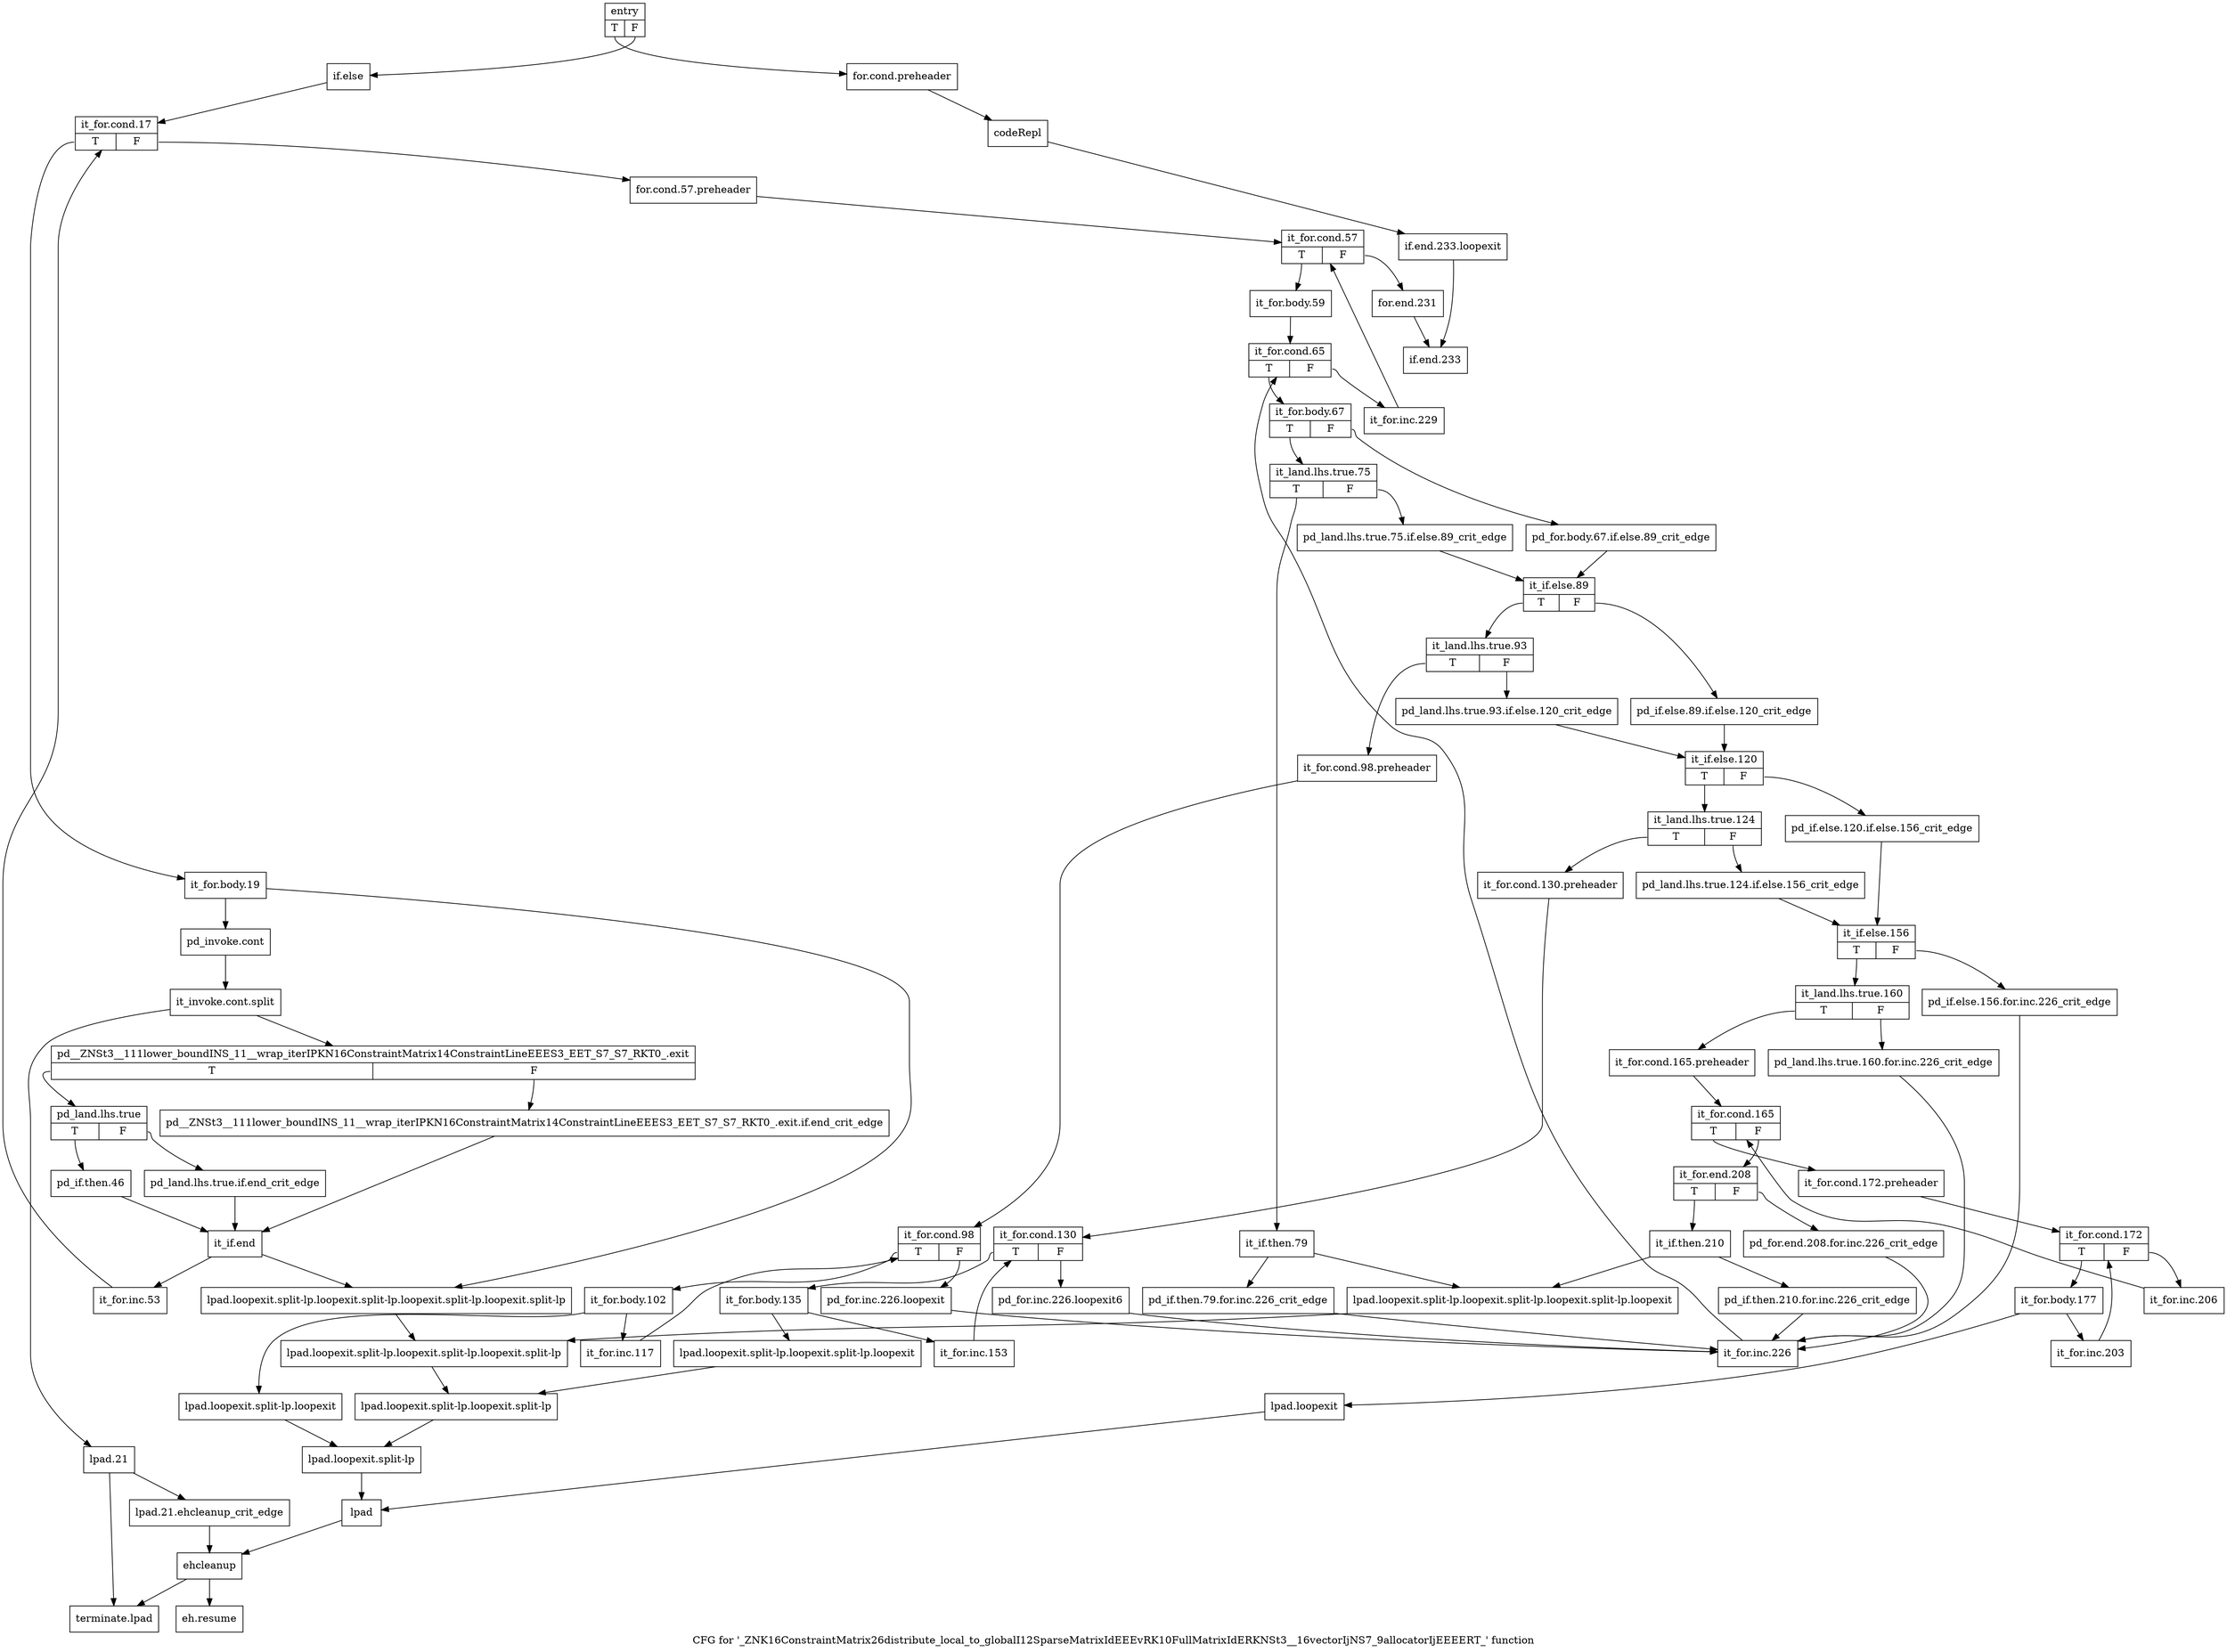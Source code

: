 digraph "CFG for '_ZNK16ConstraintMatrix26distribute_local_to_globalI12SparseMatrixIdEEEvRK10FullMatrixIdERKNSt3__16vectorIjNS7_9allocatorIjEEEERT_' function" {
	label="CFG for '_ZNK16ConstraintMatrix26distribute_local_to_globalI12SparseMatrixIdEEEvRK10FullMatrixIdERKNSt3__16vectorIjNS7_9allocatorIjEEEERT_' function";

	Node0x421c2f0 [shape=record,label="{entry|{<s0>T|<s1>F}}"];
	Node0x421c2f0:s0 -> Node0x41f0b70;
	Node0x421c2f0:s1 -> Node0x421d190;
	Node0x41f0b70 [shape=record,label="{for.cond.preheader}"];
	Node0x41f0b70 -> Node0x421d140;
	Node0x421d140 [shape=record,label="{codeRepl}"];
	Node0x421d140 -> Node0x4222e00;
	Node0x421d190 [shape=record,label="{if.else}"];
	Node0x421d190 -> Node0x421d1e0;
	Node0x421d1e0 [shape=record,label="{it_for.cond.17|{<s0>T|<s1>F}}"];
	Node0x421d1e0:s0 -> Node0x421d280;
	Node0x421d1e0:s1 -> Node0x421d230;
	Node0x421d230 [shape=record,label="{for.cond.57.preheader}"];
	Node0x421d230 -> Node0x421d8c0;
	Node0x421d280 [shape=record,label="{it_for.body.19}"];
	Node0x421d280 -> Node0x421d2d0;
	Node0x421d280 -> Node0x421d5f0;
	Node0x421d2d0 [shape=record,label="{pd_invoke.cont}"];
	Node0x421d2d0 -> Node0x9ef0340;
	Node0x9ef0340 [shape=record,label="{it_invoke.cont.split}"];
	Node0x9ef0340 -> Node0x421d320;
	Node0x9ef0340 -> Node0x421d780;
	Node0x421d320 [shape=record,label="{pd__ZNSt3__111lower_boundINS_11__wrap_iterIPKN16ConstraintMatrix14ConstraintLineEEES3_EET_S7_S7_RKT0_.exit|{<s0>T|<s1>F}}"];
	Node0x421d320:s0 -> Node0x421d3c0;
	Node0x421d320:s1 -> Node0x421d370;
	Node0x421d370 [shape=record,label="{pd__ZNSt3__111lower_boundINS_11__wrap_iterIPKN16ConstraintMatrix14ConstraintLineEEES3_EET_S7_S7_RKT0_.exit.if.end_crit_edge}"];
	Node0x421d370 -> Node0x421d820;
	Node0x421d3c0 [shape=record,label="{pd_land.lhs.true|{<s0>T|<s1>F}}"];
	Node0x421d3c0:s0 -> Node0x421d460;
	Node0x421d3c0:s1 -> Node0x421d410;
	Node0x421d410 [shape=record,label="{pd_land.lhs.true.if.end_crit_edge}"];
	Node0x421d410 -> Node0x421d820;
	Node0x421d460 [shape=record,label="{pd_if.then.46}"];
	Node0x421d460 -> Node0x421d820;
	Node0x421d4b0 [shape=record,label="{lpad.loopexit}"];
	Node0x421d4b0 -> Node0x421d730;
	Node0x421d500 [shape=record,label="{lpad.loopexit.split-lp.loopexit}"];
	Node0x421d500 -> Node0x421d6e0;
	Node0x421d550 [shape=record,label="{lpad.loopexit.split-lp.loopexit.split-lp.loopexit}"];
	Node0x421d550 -> Node0x421d690;
	Node0x421d5a0 [shape=record,label="{lpad.loopexit.split-lp.loopexit.split-lp.loopexit.split-lp.loopexit}"];
	Node0x421d5a0 -> Node0x421d640;
	Node0x421d5f0 [shape=record,label="{lpad.loopexit.split-lp.loopexit.split-lp.loopexit.split-lp.loopexit.split-lp}"];
	Node0x421d5f0 -> Node0x421d640;
	Node0x421d640 [shape=record,label="{lpad.loopexit.split-lp.loopexit.split-lp.loopexit.split-lp}"];
	Node0x421d640 -> Node0x421d690;
	Node0x421d690 [shape=record,label="{lpad.loopexit.split-lp.loopexit.split-lp}"];
	Node0x421d690 -> Node0x421d6e0;
	Node0x421d6e0 [shape=record,label="{lpad.loopexit.split-lp}"];
	Node0x421d6e0 -> Node0x421d730;
	Node0x421d730 [shape=record,label="{lpad}"];
	Node0x421d730 -> Node0x4222db0;
	Node0x421d780 [shape=record,label="{lpad.21}"];
	Node0x421d780 -> Node0x421d7d0;
	Node0x421d780 -> Node0x4222ef0;
	Node0x421d7d0 [shape=record,label="{lpad.21.ehcleanup_crit_edge}"];
	Node0x421d7d0 -> Node0x4222db0;
	Node0x421d820 [shape=record,label="{it_if.end}"];
	Node0x421d820 -> Node0x421d870;
	Node0x421d820 -> Node0x421d5f0;
	Node0x421d870 [shape=record,label="{it_for.inc.53}"];
	Node0x421d870 -> Node0x421d1e0;
	Node0x421d8c0 [shape=record,label="{it_for.cond.57|{<s0>T|<s1>F}}"];
	Node0x421d8c0:s0 -> Node0x421d910;
	Node0x421d8c0:s1 -> Node0x4222d60;
	Node0x421d910 [shape=record,label="{it_for.body.59}"];
	Node0x421d910 -> Node0x4222040;
	Node0x4222040 [shape=record,label="{it_for.cond.65|{<s0>T|<s1>F}}"];
	Node0x4222040:s0 -> Node0x4222090;
	Node0x4222040:s1 -> Node0x4222d10;
	Node0x4222090 [shape=record,label="{it_for.body.67|{<s0>T|<s1>F}}"];
	Node0x4222090:s0 -> Node0x4222130;
	Node0x4222090:s1 -> Node0x42220e0;
	Node0x42220e0 [shape=record,label="{pd_for.body.67.if.else.89_crit_edge}"];
	Node0x42220e0 -> Node0x4222270;
	Node0x4222130 [shape=record,label="{it_land.lhs.true.75|{<s0>T|<s1>F}}"];
	Node0x4222130:s0 -> Node0x42221d0;
	Node0x4222130:s1 -> Node0x4222180;
	Node0x4222180 [shape=record,label="{pd_land.lhs.true.75.if.else.89_crit_edge}"];
	Node0x4222180 -> Node0x4222270;
	Node0x42221d0 [shape=record,label="{it_if.then.79}"];
	Node0x42221d0 -> Node0x4222220;
	Node0x42221d0 -> Node0x421d5a0;
	Node0x4222220 [shape=record,label="{pd_if.then.79.for.inc.226_crit_edge}"];
	Node0x4222220 -> Node0x4222cc0;
	Node0x4222270 [shape=record,label="{it_if.else.89|{<s0>T|<s1>F}}"];
	Node0x4222270:s0 -> Node0x4222310;
	Node0x4222270:s1 -> Node0x42222c0;
	Node0x42222c0 [shape=record,label="{pd_if.else.89.if.else.120_crit_edge}"];
	Node0x42222c0 -> Node0x42224f0;
	Node0x4222310 [shape=record,label="{it_land.lhs.true.93|{<s0>T|<s1>F}}"];
	Node0x4222310:s0 -> Node0x42223b0;
	Node0x4222310:s1 -> Node0x4222360;
	Node0x4222360 [shape=record,label="{pd_land.lhs.true.93.if.else.120_crit_edge}"];
	Node0x4222360 -> Node0x42224f0;
	Node0x42223b0 [shape=record,label="{it_for.cond.98.preheader}"];
	Node0x42223b0 -> Node0x4222400;
	Node0x4222400 [shape=record,label="{it_for.cond.98|{<s0>T|<s1>F}}"];
	Node0x4222400:s0 -> Node0x4222450;
	Node0x4222400:s1 -> Node0x4222c20;
	Node0x4222450 [shape=record,label="{it_for.body.102}"];
	Node0x4222450 -> Node0x42224a0;
	Node0x4222450 -> Node0x421d500;
	Node0x42224a0 [shape=record,label="{it_for.inc.117}"];
	Node0x42224a0 -> Node0x4222400;
	Node0x42224f0 [shape=record,label="{it_if.else.120|{<s0>T|<s1>F}}"];
	Node0x42224f0:s0 -> Node0x4222590;
	Node0x42224f0:s1 -> Node0x4222540;
	Node0x4222540 [shape=record,label="{pd_if.else.120.if.else.156_crit_edge}"];
	Node0x4222540 -> Node0x4222770;
	Node0x4222590 [shape=record,label="{it_land.lhs.true.124|{<s0>T|<s1>F}}"];
	Node0x4222590:s0 -> Node0x4222630;
	Node0x4222590:s1 -> Node0x42225e0;
	Node0x42225e0 [shape=record,label="{pd_land.lhs.true.124.if.else.156_crit_edge}"];
	Node0x42225e0 -> Node0x4222770;
	Node0x4222630 [shape=record,label="{it_for.cond.130.preheader}"];
	Node0x4222630 -> Node0x4222680;
	Node0x4222680 [shape=record,label="{it_for.cond.130|{<s0>T|<s1>F}}"];
	Node0x4222680:s0 -> Node0x42226d0;
	Node0x4222680:s1 -> Node0x4222c70;
	Node0x42226d0 [shape=record,label="{it_for.body.135}"];
	Node0x42226d0 -> Node0x4222720;
	Node0x42226d0 -> Node0x421d550;
	Node0x4222720 [shape=record,label="{it_for.inc.153}"];
	Node0x4222720 -> Node0x4222680;
	Node0x4222770 [shape=record,label="{it_if.else.156|{<s0>T|<s1>F}}"];
	Node0x4222770:s0 -> Node0x4222810;
	Node0x4222770:s1 -> Node0x42227c0;
	Node0x42227c0 [shape=record,label="{pd_if.else.156.for.inc.226_crit_edge}"];
	Node0x42227c0 -> Node0x4222cc0;
	Node0x4222810 [shape=record,label="{it_land.lhs.true.160|{<s0>T|<s1>F}}"];
	Node0x4222810:s0 -> Node0x42228b0;
	Node0x4222810:s1 -> Node0x4222860;
	Node0x4222860 [shape=record,label="{pd_land.lhs.true.160.for.inc.226_crit_edge}"];
	Node0x4222860 -> Node0x4222cc0;
	Node0x42228b0 [shape=record,label="{it_for.cond.165.preheader}"];
	Node0x42228b0 -> Node0x4222900;
	Node0x4222900 [shape=record,label="{it_for.cond.165|{<s0>T|<s1>F}}"];
	Node0x4222900:s0 -> Node0x4222950;
	Node0x4222900:s1 -> Node0x4222ae0;
	Node0x4222950 [shape=record,label="{it_for.cond.172.preheader}"];
	Node0x4222950 -> Node0x42229a0;
	Node0x42229a0 [shape=record,label="{it_for.cond.172|{<s0>T|<s1>F}}"];
	Node0x42229a0:s0 -> Node0x42229f0;
	Node0x42229a0:s1 -> Node0x4222a90;
	Node0x42229f0 [shape=record,label="{it_for.body.177}"];
	Node0x42229f0 -> Node0x4222a40;
	Node0x42229f0 -> Node0x421d4b0;
	Node0x4222a40 [shape=record,label="{it_for.inc.203}"];
	Node0x4222a40 -> Node0x42229a0;
	Node0x4222a90 [shape=record,label="{it_for.inc.206}"];
	Node0x4222a90 -> Node0x4222900;
	Node0x4222ae0 [shape=record,label="{it_for.end.208|{<s0>T|<s1>F}}"];
	Node0x4222ae0:s0 -> Node0x4222b80;
	Node0x4222ae0:s1 -> Node0x4222b30;
	Node0x4222b30 [shape=record,label="{pd_for.end.208.for.inc.226_crit_edge}"];
	Node0x4222b30 -> Node0x4222cc0;
	Node0x4222b80 [shape=record,label="{it_if.then.210}"];
	Node0x4222b80 -> Node0x4222bd0;
	Node0x4222b80 -> Node0x421d5a0;
	Node0x4222bd0 [shape=record,label="{pd_if.then.210.for.inc.226_crit_edge}"];
	Node0x4222bd0 -> Node0x4222cc0;
	Node0x4222c20 [shape=record,label="{pd_for.inc.226.loopexit}"];
	Node0x4222c20 -> Node0x4222cc0;
	Node0x4222c70 [shape=record,label="{pd_for.inc.226.loopexit6}"];
	Node0x4222c70 -> Node0x4222cc0;
	Node0x4222cc0 [shape=record,label="{it_for.inc.226}"];
	Node0x4222cc0 -> Node0x4222040;
	Node0x4222d10 [shape=record,label="{it_for.inc.229}"];
	Node0x4222d10 -> Node0x421d8c0;
	Node0x4222d60 [shape=record,label="{for.end.231}"];
	Node0x4222d60 -> Node0x4222e50;
	Node0x4222db0 [shape=record,label="{ehcleanup}"];
	Node0x4222db0 -> Node0x4222ea0;
	Node0x4222db0 -> Node0x4222ef0;
	Node0x4222e00 [shape=record,label="{if.end.233.loopexit}"];
	Node0x4222e00 -> Node0x4222e50;
	Node0x4222e50 [shape=record,label="{if.end.233}"];
	Node0x4222ea0 [shape=record,label="{eh.resume}"];
	Node0x4222ef0 [shape=record,label="{terminate.lpad}"];
}

